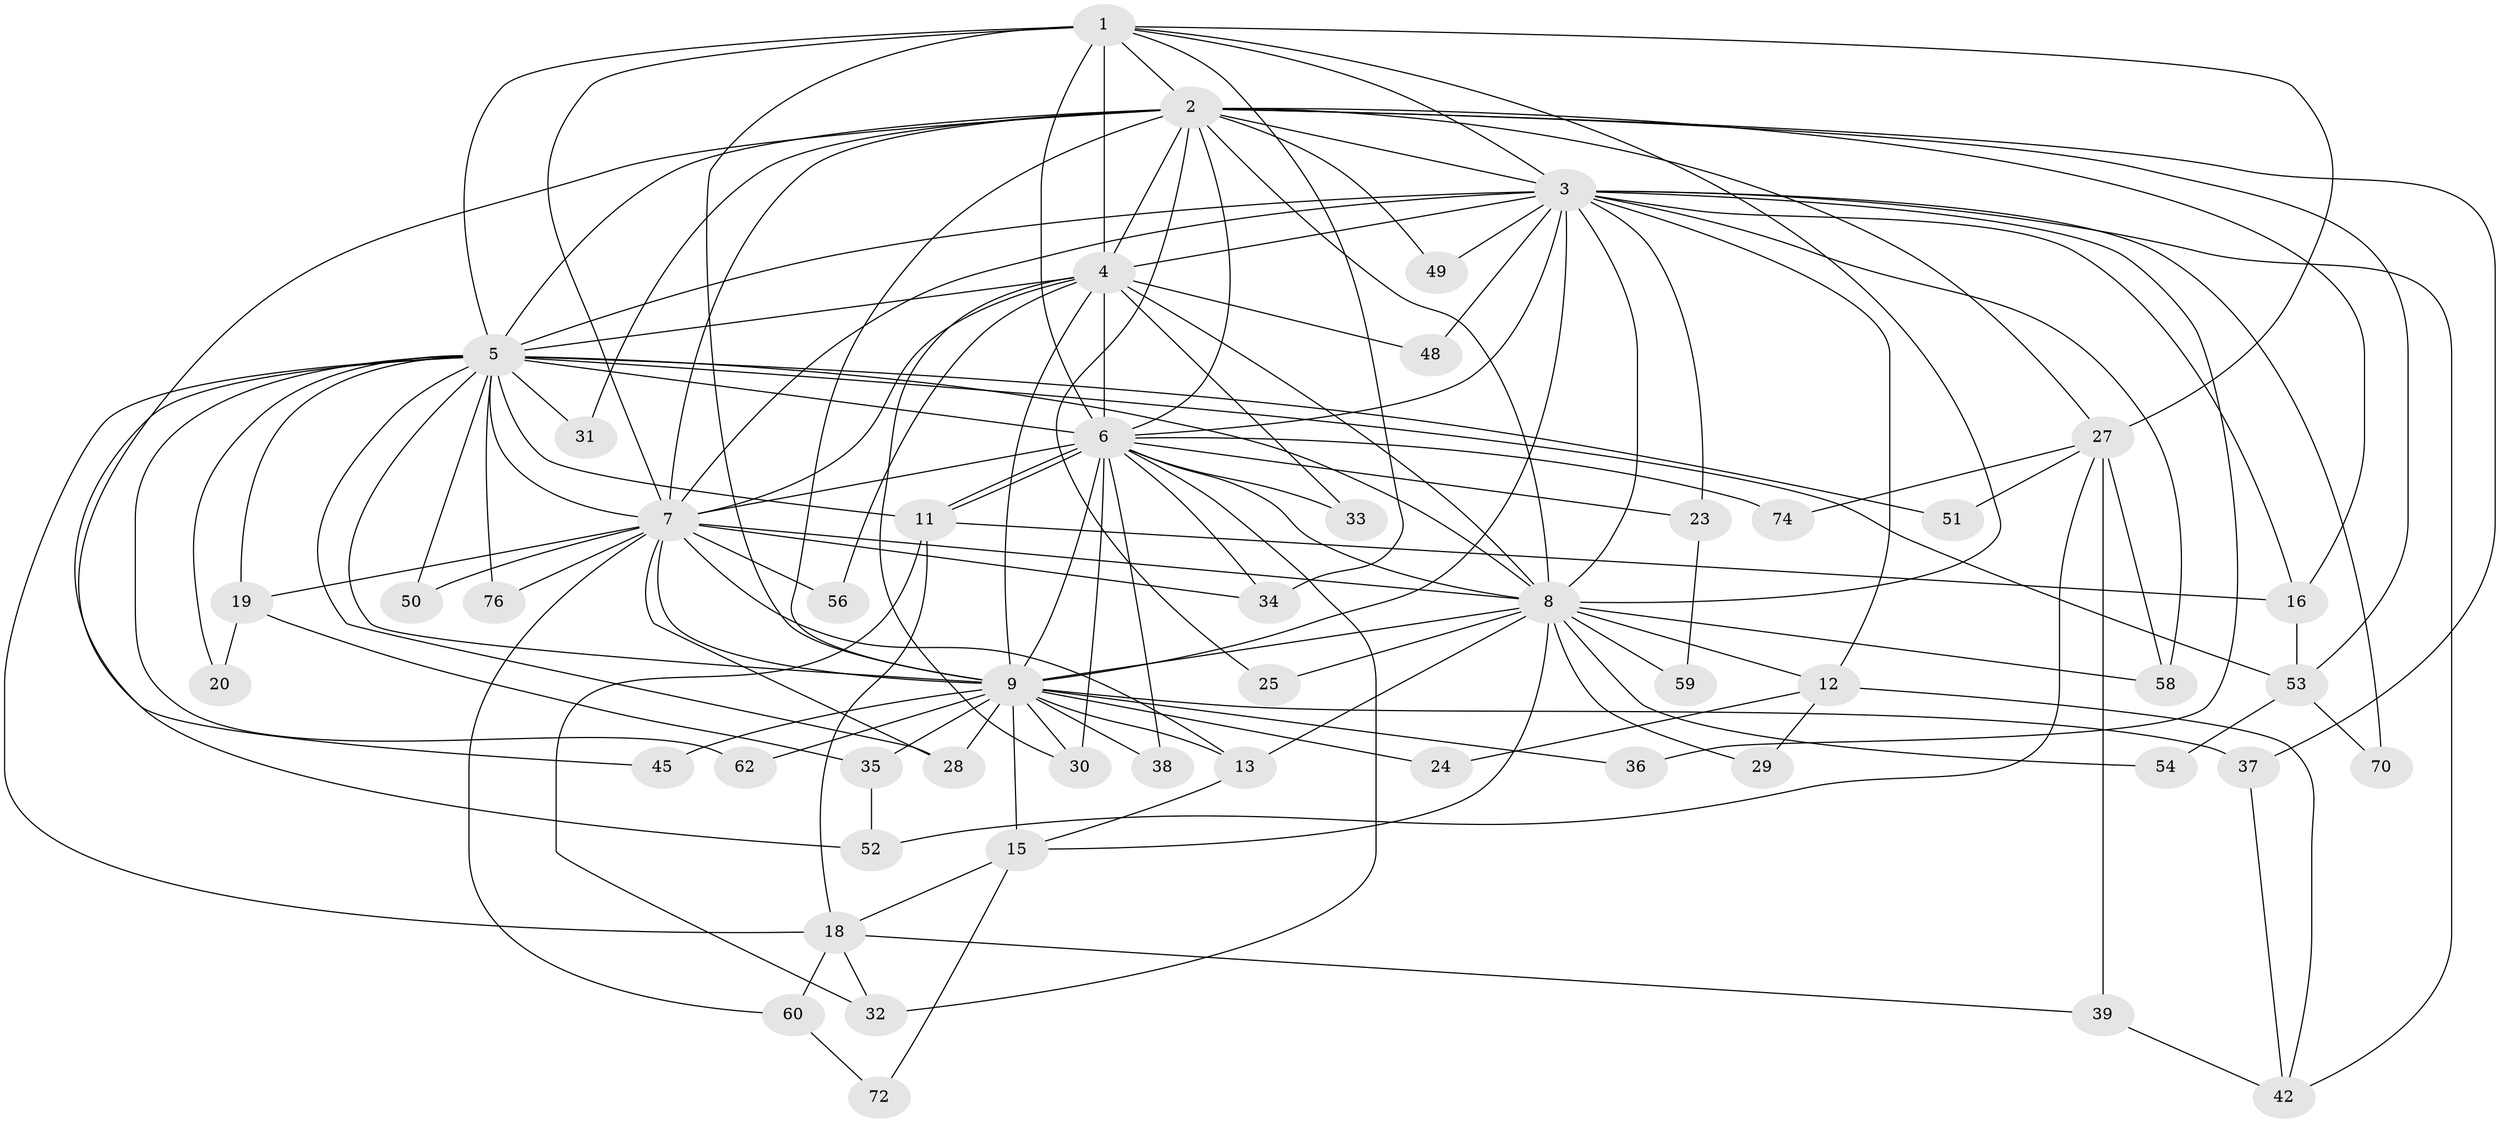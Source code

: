 // Generated by graph-tools (version 1.1) at 2025/51/02/27/25 19:51:47]
// undirected, 51 vertices, 134 edges
graph export_dot {
graph [start="1"]
  node [color=gray90,style=filled];
  1;
  2 [super="+22"];
  3 [super="+57"];
  4 [super="+55"];
  5 [super="+10"];
  6 [super="+21"];
  7 [super="+67"];
  8 [super="+46"];
  9 [super="+41"];
  11 [super="+44"];
  12 [super="+17"];
  13 [super="+14"];
  15 [super="+26"];
  16 [super="+61"];
  18 [super="+73"];
  19 [super="+40"];
  20;
  23;
  24;
  25;
  27 [super="+69"];
  28 [super="+47"];
  29;
  30 [super="+43"];
  31;
  32 [super="+75"];
  33;
  34 [super="+71"];
  35;
  36;
  37 [super="+64"];
  38;
  39;
  42 [super="+63"];
  45;
  48;
  49;
  50;
  51;
  52 [super="+68"];
  53 [super="+65"];
  54;
  56;
  58 [super="+66"];
  59;
  60;
  62;
  70;
  72;
  74;
  76;
  1 -- 2;
  1 -- 3;
  1 -- 4;
  1 -- 5 [weight=2];
  1 -- 6;
  1 -- 7;
  1 -- 8;
  1 -- 9;
  1 -- 27;
  1 -- 34;
  2 -- 3 [weight=2];
  2 -- 4 [weight=2];
  2 -- 5 [weight=2];
  2 -- 6;
  2 -- 7;
  2 -- 8;
  2 -- 9;
  2 -- 27;
  2 -- 31;
  2 -- 45;
  2 -- 49;
  2 -- 53;
  2 -- 16;
  2 -- 25;
  2 -- 37;
  3 -- 4;
  3 -- 5 [weight=2];
  3 -- 6;
  3 -- 7;
  3 -- 8;
  3 -- 9;
  3 -- 12 [weight=2];
  3 -- 16;
  3 -- 23;
  3 -- 36;
  3 -- 42;
  3 -- 48;
  3 -- 49;
  3 -- 58;
  3 -- 70;
  4 -- 5 [weight=2];
  4 -- 6;
  4 -- 7 [weight=2];
  4 -- 8;
  4 -- 9;
  4 -- 33;
  4 -- 48;
  4 -- 56;
  4 -- 30;
  5 -- 6 [weight=3];
  5 -- 7 [weight=2];
  5 -- 8 [weight=2];
  5 -- 9 [weight=2];
  5 -- 19 [weight=2];
  5 -- 62;
  5 -- 76;
  5 -- 20;
  5 -- 28;
  5 -- 31;
  5 -- 50;
  5 -- 51;
  5 -- 52;
  5 -- 53;
  5 -- 18;
  5 -- 11;
  6 -- 7;
  6 -- 8;
  6 -- 9;
  6 -- 11;
  6 -- 11;
  6 -- 23;
  6 -- 30;
  6 -- 33;
  6 -- 74;
  6 -- 34;
  6 -- 38;
  6 -- 32;
  7 -- 8 [weight=2];
  7 -- 9;
  7 -- 13;
  7 -- 19;
  7 -- 34;
  7 -- 50;
  7 -- 56;
  7 -- 60;
  7 -- 76;
  7 -- 28;
  8 -- 9;
  8 -- 12;
  8 -- 13;
  8 -- 15;
  8 -- 25;
  8 -- 29;
  8 -- 54;
  8 -- 59;
  8 -- 58;
  9 -- 24;
  9 -- 28;
  9 -- 30;
  9 -- 35;
  9 -- 36;
  9 -- 37;
  9 -- 38;
  9 -- 45;
  9 -- 62;
  9 -- 15;
  9 -- 13;
  11 -- 16 [weight=2];
  11 -- 18;
  11 -- 32;
  12 -- 42;
  12 -- 24;
  12 -- 29;
  13 -- 15;
  15 -- 18;
  15 -- 72;
  16 -- 53;
  18 -- 32;
  18 -- 39;
  18 -- 60;
  19 -- 20;
  19 -- 35;
  23 -- 59;
  27 -- 39;
  27 -- 58;
  27 -- 74;
  27 -- 52;
  27 -- 51;
  35 -- 52;
  37 -- 42;
  39 -- 42;
  53 -- 54;
  53 -- 70;
  60 -- 72;
}
